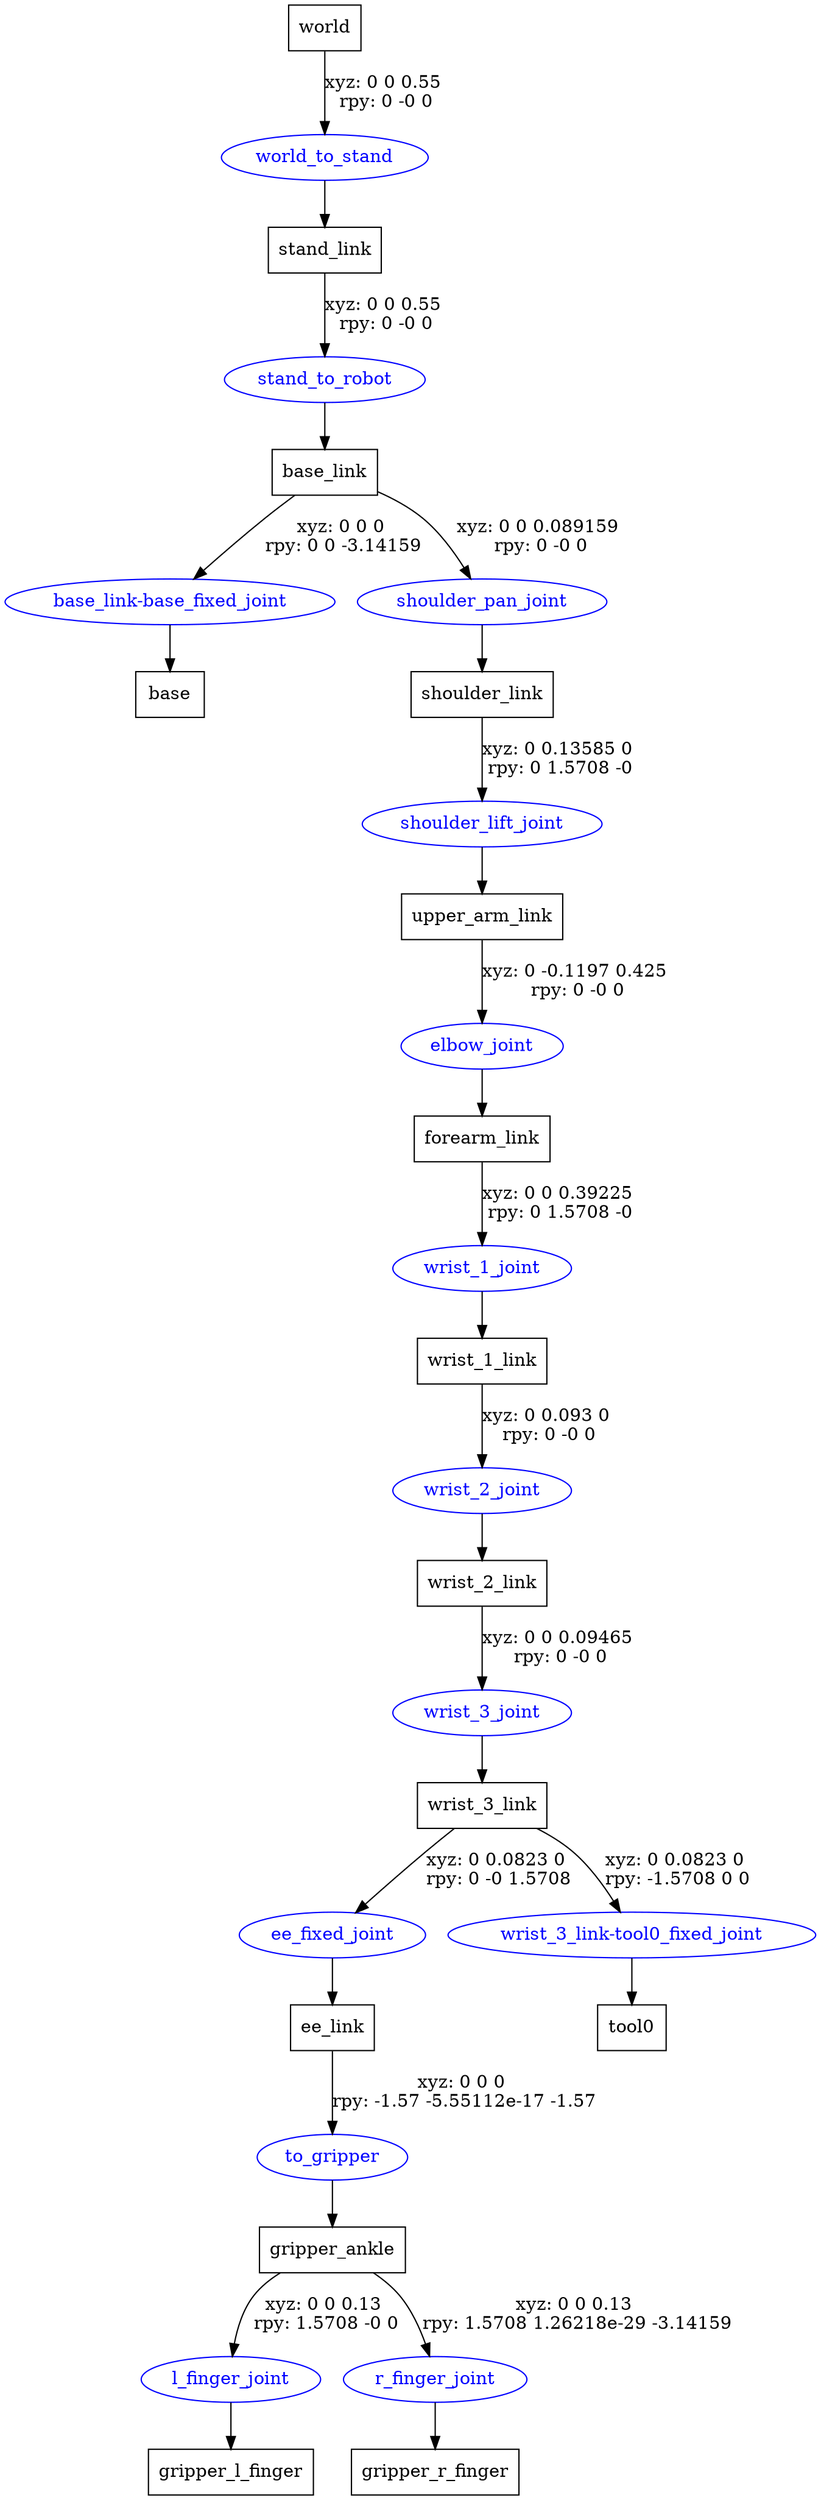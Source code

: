 digraph G {
node [shape=box];
"world" [label="world"];
"stand_link" [label="stand_link"];
"base_link" [label="base_link"];
"base" [label="base"];
"shoulder_link" [label="shoulder_link"];
"upper_arm_link" [label="upper_arm_link"];
"forearm_link" [label="forearm_link"];
"wrist_1_link" [label="wrist_1_link"];
"wrist_2_link" [label="wrist_2_link"];
"wrist_3_link" [label="wrist_3_link"];
"ee_link" [label="ee_link"];
"gripper_ankle" [label="gripper_ankle"];
"gripper_l_finger" [label="gripper_l_finger"];
"gripper_r_finger" [label="gripper_r_finger"];
"tool0" [label="tool0"];
node [shape=ellipse, color=blue, fontcolor=blue];
"world" -> "world_to_stand" [label="xyz: 0 0 0.55 \nrpy: 0 -0 0"]
"world_to_stand" -> "stand_link"
"stand_link" -> "stand_to_robot" [label="xyz: 0 0 0.55 \nrpy: 0 -0 0"]
"stand_to_robot" -> "base_link"
"base_link" -> "base_link-base_fixed_joint" [label="xyz: 0 0 0 \nrpy: 0 0 -3.14159"]
"base_link-base_fixed_joint" -> "base"
"base_link" -> "shoulder_pan_joint" [label="xyz: 0 0 0.089159 \nrpy: 0 -0 0"]
"shoulder_pan_joint" -> "shoulder_link"
"shoulder_link" -> "shoulder_lift_joint" [label="xyz: 0 0.13585 0 \nrpy: 0 1.5708 -0"]
"shoulder_lift_joint" -> "upper_arm_link"
"upper_arm_link" -> "elbow_joint" [label="xyz: 0 -0.1197 0.425 \nrpy: 0 -0 0"]
"elbow_joint" -> "forearm_link"
"forearm_link" -> "wrist_1_joint" [label="xyz: 0 0 0.39225 \nrpy: 0 1.5708 -0"]
"wrist_1_joint" -> "wrist_1_link"
"wrist_1_link" -> "wrist_2_joint" [label="xyz: 0 0.093 0 \nrpy: 0 -0 0"]
"wrist_2_joint" -> "wrist_2_link"
"wrist_2_link" -> "wrist_3_joint" [label="xyz: 0 0 0.09465 \nrpy: 0 -0 0"]
"wrist_3_joint" -> "wrist_3_link"
"wrist_3_link" -> "ee_fixed_joint" [label="xyz: 0 0.0823 0 \nrpy: 0 -0 1.5708"]
"ee_fixed_joint" -> "ee_link"
"ee_link" -> "to_gripper" [label="xyz: 0 0 0 \nrpy: -1.57 -5.55112e-17 -1.57"]
"to_gripper" -> "gripper_ankle"
"gripper_ankle" -> "l_finger_joint" [label="xyz: 0 0 0.13 \nrpy: 1.5708 -0 0"]
"l_finger_joint" -> "gripper_l_finger"
"gripper_ankle" -> "r_finger_joint" [label="xyz: 0 0 0.13 \nrpy: 1.5708 1.26218e-29 -3.14159"]
"r_finger_joint" -> "gripper_r_finger"
"wrist_3_link" -> "wrist_3_link-tool0_fixed_joint" [label="xyz: 0 0.0823 0 \nrpy: -1.5708 0 0"]
"wrist_3_link-tool0_fixed_joint" -> "tool0"
}
